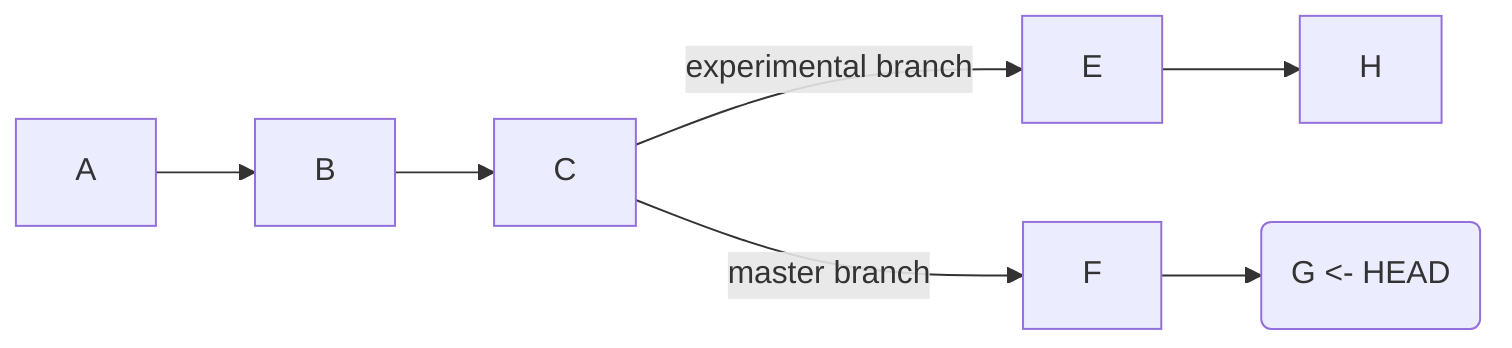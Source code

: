 graph LR
   A-->B
   B-->C
   C-- experimental branch -->E
   E-->H
   C-- master branch -->F
   F-->G(G <- HEAD)